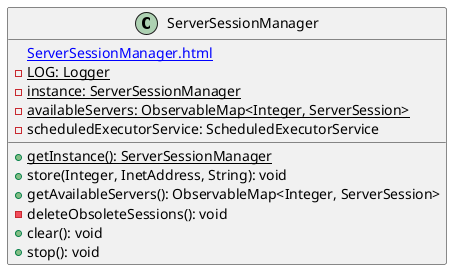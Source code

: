 @startuml

    class ServerSessionManager {
        [[ServerSessionManager.html]]
        {static} -LOG: Logger
        {static} -instance: ServerSessionManager
        {static} -availableServers: ObservableMap<Integer, ServerSession>
        -scheduledExecutorService: ScheduledExecutorService
        {static} +getInstance(): ServerSessionManager
        +store(Integer, InetAddress, String): void
        +getAvailableServers(): ObservableMap<Integer, ServerSession>
        -deleteObsoleteSessions(): void
        +clear(): void
        +stop(): void
    }

@enduml
